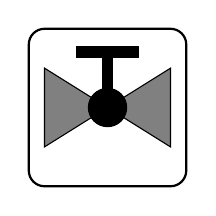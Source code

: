 \begin{tikzpicture}
	\path[thick,draw,fill=white] (-1, 0.8) arc (180:90:0.2) -- (0.8, 1) arc (90:0:0.2) -- (1, -0.8) arc (360:270:0.2) -- (-0.8, -1) arc (270:180:0.2) -- cycle;
	\begin{scope}[rotate=0]
		\begin{scope}[rotate=90]
			\path[fill=black!50!white,draw] (0, 0) -- (-0.5, -0.8) -- (0.5, -0.8) -- cycle;
		\end{scope}
		\begin{scope}[rotate=-90]
			\path[fill=black!50!white,draw] (0, 0) -- (-0.5, -0.8) -- (0.5, -0.8) -- cycle;
		\end{scope}
		\draw[line width=1.5mm] (0, 0) -- (0, 0.7);	
		\draw[line width=1.5mm] (-0.4, 0.7) -- (0.4, 0.7);
		\path[fill=black] (0, 0) circle (0.25);
	\end{scope}
\end{tikzpicture}
